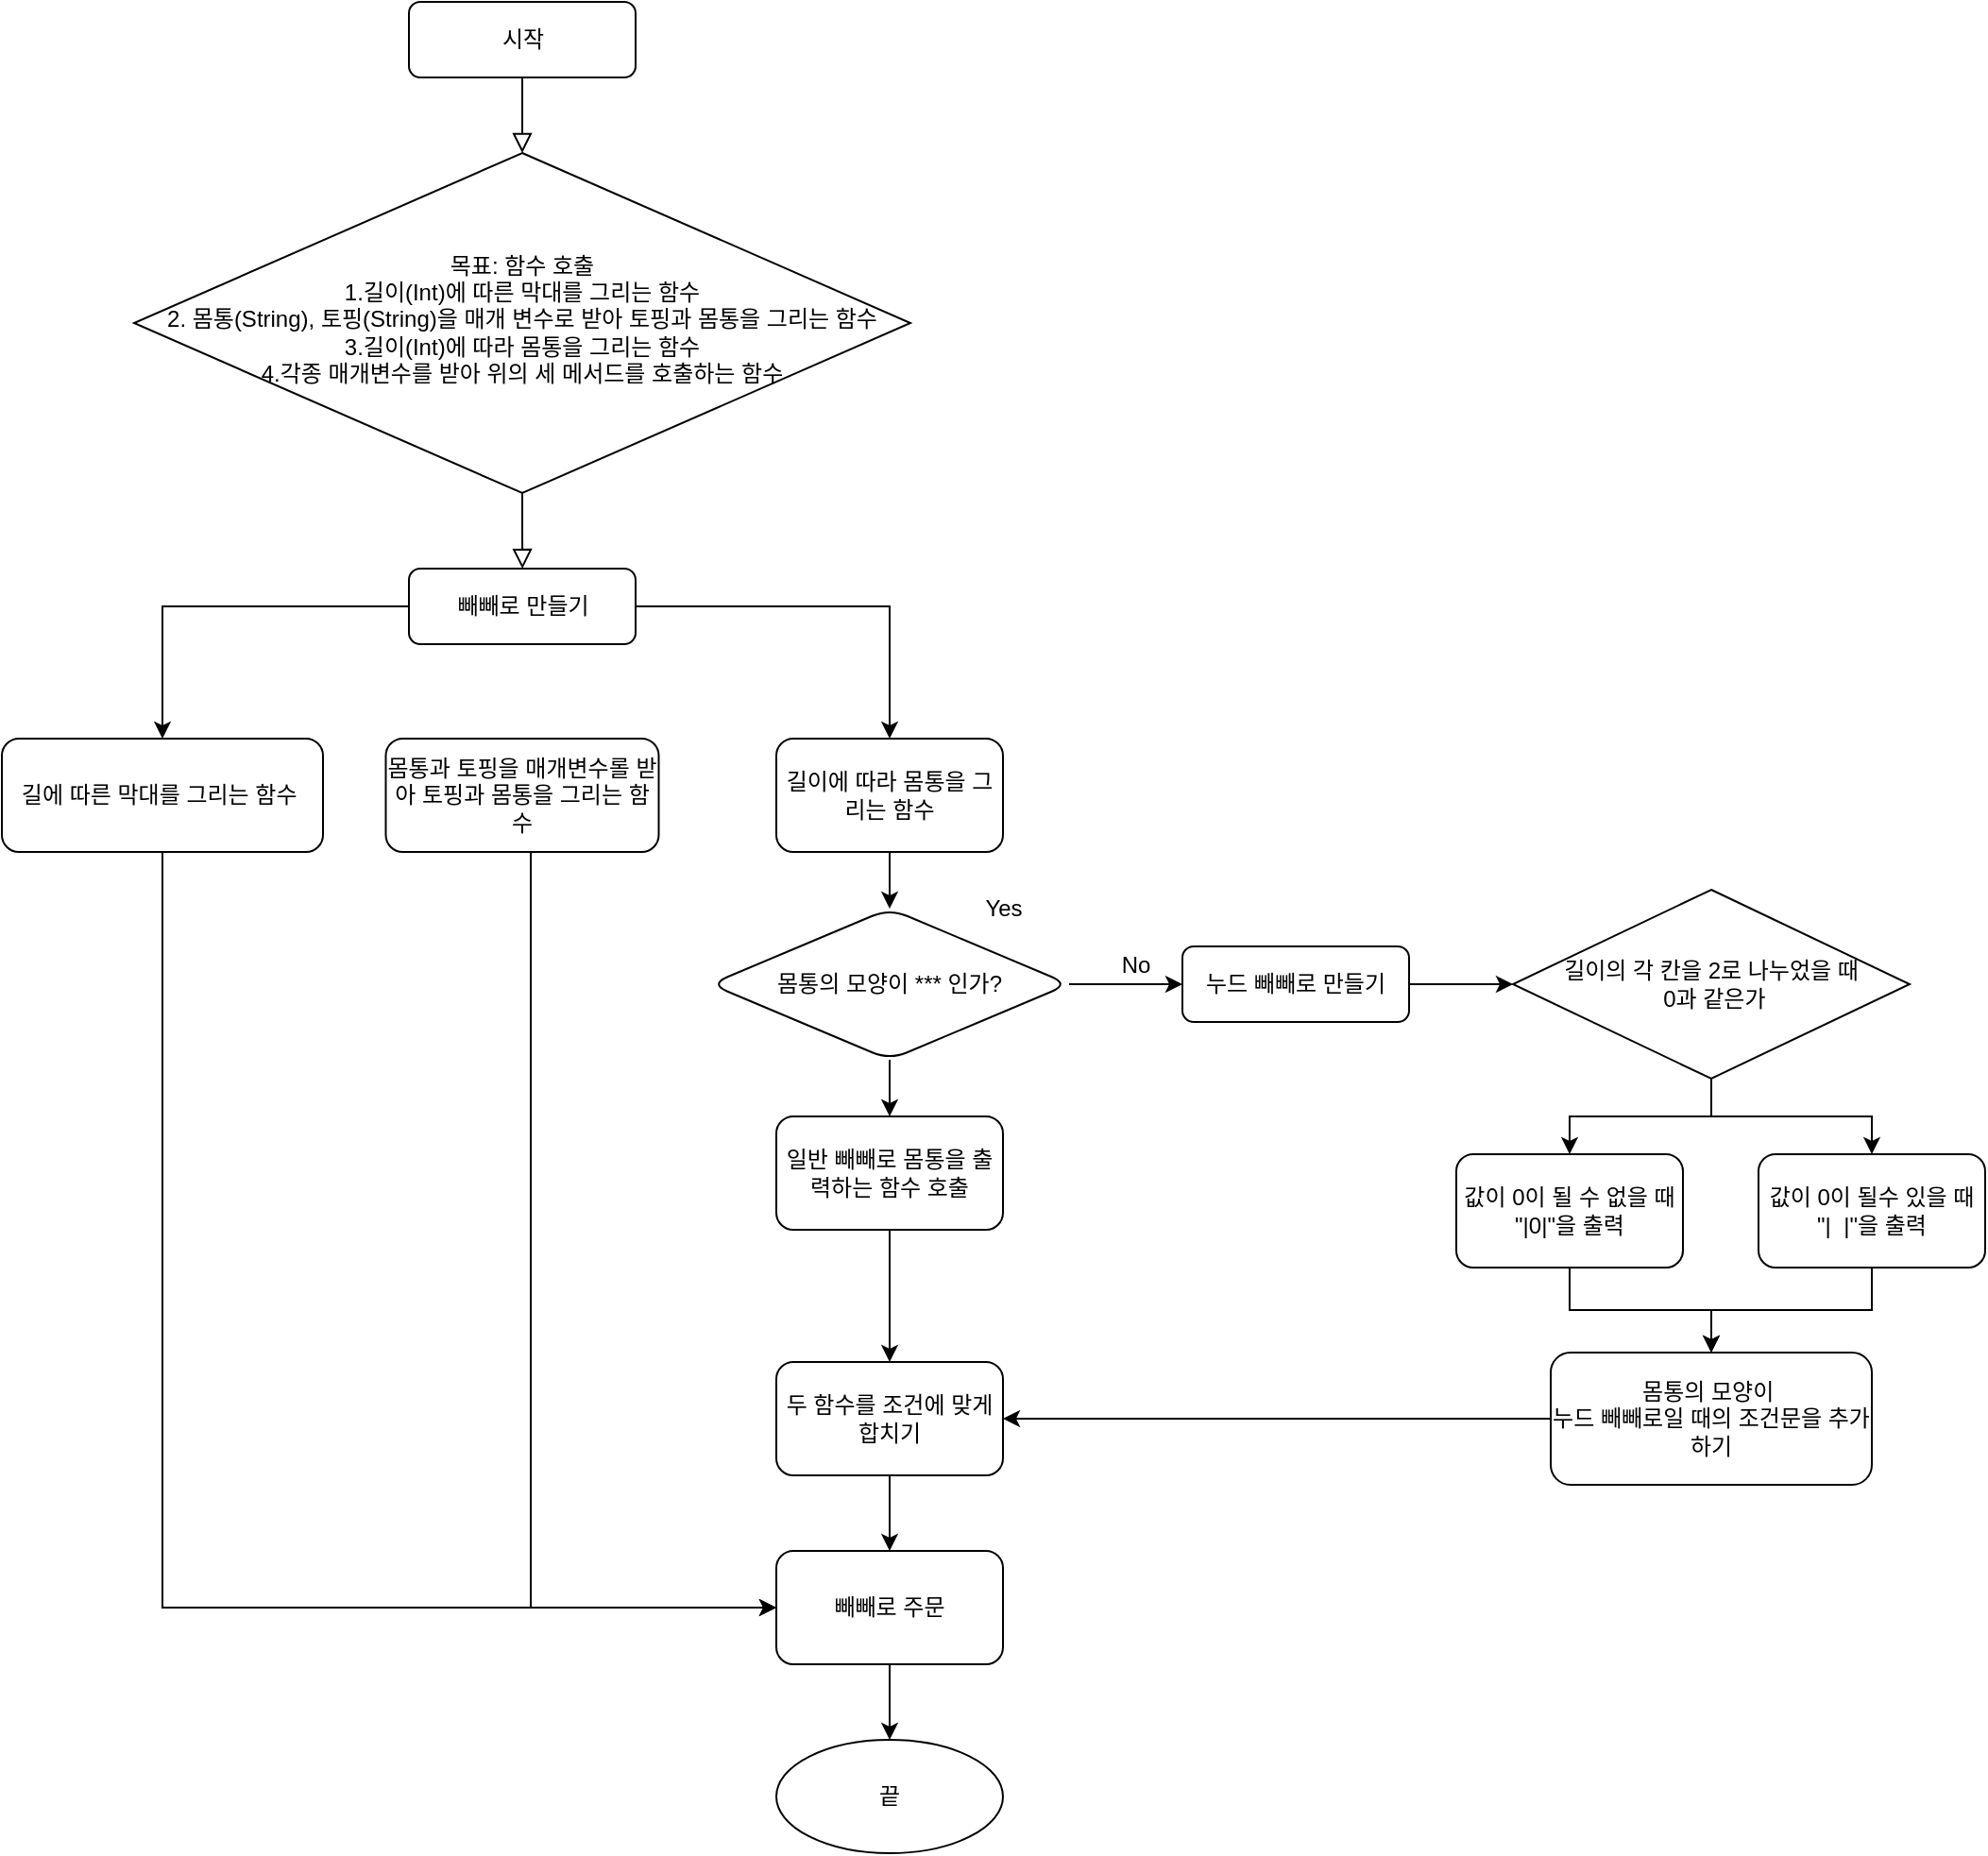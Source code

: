 <mxfile version="16.5.1" type="device"><diagram id="C5RBs43oDa-KdzZeNtuy" name="Page-1"><mxGraphModel dx="1139" dy="876" grid="1" gridSize="10" guides="1" tooltips="1" connect="1" arrows="1" fold="1" page="1" pageScale="1" pageWidth="827" pageHeight="1169" math="0" shadow="0"><root><mxCell id="WIyWlLk6GJQsqaUBKTNV-0"/><mxCell id="WIyWlLk6GJQsqaUBKTNV-1" parent="WIyWlLk6GJQsqaUBKTNV-0"/><mxCell id="WIyWlLk6GJQsqaUBKTNV-2" value="" style="rounded=0;html=1;jettySize=auto;orthogonalLoop=1;fontSize=11;endArrow=block;endFill=0;endSize=8;strokeWidth=1;shadow=0;labelBackgroundColor=none;edgeStyle=orthogonalEdgeStyle;" parent="WIyWlLk6GJQsqaUBKTNV-1" source="WIyWlLk6GJQsqaUBKTNV-3" target="WIyWlLk6GJQsqaUBKTNV-6" edge="1"><mxGeometry relative="1" as="geometry"/></mxCell><mxCell id="WIyWlLk6GJQsqaUBKTNV-3" value="시작" style="rounded=1;whiteSpace=wrap;html=1;fontSize=12;glass=0;strokeWidth=1;shadow=0;" parent="WIyWlLk6GJQsqaUBKTNV-1" vertex="1"><mxGeometry x="255.5" y="10" width="120" height="40" as="geometry"/></mxCell><mxCell id="WIyWlLk6GJQsqaUBKTNV-4" value="" style="rounded=0;html=1;jettySize=auto;orthogonalLoop=1;fontSize=11;endArrow=block;endFill=0;endSize=8;strokeWidth=1;shadow=0;labelBackgroundColor=none;edgeStyle=orthogonalEdgeStyle;" parent="WIyWlLk6GJQsqaUBKTNV-1" source="WIyWlLk6GJQsqaUBKTNV-6" edge="1"><mxGeometry y="20" relative="1" as="geometry"><mxPoint as="offset"/><mxPoint x="315.6" y="310.06" as="targetPoint"/></mxGeometry></mxCell><mxCell id="WIyWlLk6GJQsqaUBKTNV-6" value="목표: 함수 호출&lt;br&gt;1.길이(Int)에 따른 막대를 그리는 함수&lt;br&gt;2. 몸통(String), 토핑(String)을 매개 변수로 받아 토핑과 몸통을 그리는 함수&lt;br&gt;3.길이(Int)에 따라 몸통을 그리는 함수&lt;br&gt;4.각종 매개변수를 받아 위의 세 메서드를 호출하는 함수" style="rhombus;whiteSpace=wrap;html=1;shadow=0;fontFamily=Helvetica;fontSize=12;align=center;strokeWidth=1;spacing=6;spacingTop=-4;" parent="WIyWlLk6GJQsqaUBKTNV-1" vertex="1"><mxGeometry x="110" y="90" width="411" height="180" as="geometry"/></mxCell><mxCell id="UNLHnxVh6G59XDCNV8NI-6" value="" style="edgeStyle=orthogonalEdgeStyle;rounded=0;orthogonalLoop=1;jettySize=auto;html=1;" parent="WIyWlLk6GJQsqaUBKTNV-1" source="WIyWlLk6GJQsqaUBKTNV-11" target="UNLHnxVh6G59XDCNV8NI-5" edge="1"><mxGeometry relative="1" as="geometry"/></mxCell><mxCell id="UNLHnxVh6G59XDCNV8NI-8" value="" style="edgeStyle=orthogonalEdgeStyle;rounded=0;orthogonalLoop=1;jettySize=auto;html=1;" parent="WIyWlLk6GJQsqaUBKTNV-1" source="WIyWlLk6GJQsqaUBKTNV-11" target="UNLHnxVh6G59XDCNV8NI-7" edge="1"><mxGeometry relative="1" as="geometry"/></mxCell><mxCell id="WIyWlLk6GJQsqaUBKTNV-11" value="빼빼로 만들기" style="rounded=1;whiteSpace=wrap;html=1;fontSize=12;glass=0;strokeWidth=1;shadow=0;" parent="WIyWlLk6GJQsqaUBKTNV-1" vertex="1"><mxGeometry x="255.5" y="310" width="120" height="40" as="geometry"/></mxCell><mxCell id="UNLHnxVh6G59XDCNV8NI-13" value="" style="edgeStyle=orthogonalEdgeStyle;rounded=0;orthogonalLoop=1;jettySize=auto;html=1;" parent="WIyWlLk6GJQsqaUBKTNV-1" source="WIyWlLk6GJQsqaUBKTNV-12" target="UNLHnxVh6G59XDCNV8NI-12" edge="1"><mxGeometry relative="1" as="geometry"/></mxCell><mxCell id="WIyWlLk6GJQsqaUBKTNV-12" value="누드 빼빼로 만들기" style="rounded=1;whiteSpace=wrap;html=1;fontSize=12;glass=0;strokeWidth=1;shadow=0;" parent="WIyWlLk6GJQsqaUBKTNV-1" vertex="1"><mxGeometry x="665" y="510" width="120" height="40" as="geometry"/></mxCell><mxCell id="Kduwp4uJEanLaUsDh7Kv-0" style="edgeStyle=orthogonalEdgeStyle;rounded=0;orthogonalLoop=1;jettySize=auto;html=1;entryX=0;entryY=0.5;entryDx=0;entryDy=0;" edge="1" parent="WIyWlLk6GJQsqaUBKTNV-1" source="UNLHnxVh6G59XDCNV8NI-4" target="UNLHnxVh6G59XDCNV8NI-60"><mxGeometry relative="1" as="geometry"><Array as="points"><mxPoint x="320" y="860"/></Array></mxGeometry></mxCell><mxCell id="UNLHnxVh6G59XDCNV8NI-4" value="몸통과 토핑을 매개변수롤 받아 토핑과 몸통을 그리는 함수" style="rounded=1;whiteSpace=wrap;html=1;" parent="WIyWlLk6GJQsqaUBKTNV-1" vertex="1"><mxGeometry x="243.25" y="400" width="144.5" height="60" as="geometry"/></mxCell><mxCell id="UNLHnxVh6G59XDCNV8NI-69" style="edgeStyle=orthogonalEdgeStyle;rounded=0;orthogonalLoop=1;jettySize=auto;html=1;entryX=0;entryY=0.5;entryDx=0;entryDy=0;" parent="WIyWlLk6GJQsqaUBKTNV-1" source="UNLHnxVh6G59XDCNV8NI-5" target="UNLHnxVh6G59XDCNV8NI-60" edge="1"><mxGeometry relative="1" as="geometry"><Array as="points"><mxPoint x="125" y="860"/></Array></mxGeometry></mxCell><mxCell id="UNLHnxVh6G59XDCNV8NI-5" value="길에 따른 막대를 그리는 함수&amp;nbsp;" style="whiteSpace=wrap;html=1;rounded=1;glass=0;strokeWidth=1;shadow=0;" parent="WIyWlLk6GJQsqaUBKTNV-1" vertex="1"><mxGeometry x="40" y="400" width="170" height="60" as="geometry"/></mxCell><mxCell id="UNLHnxVh6G59XDCNV8NI-35" value="" style="edgeStyle=orthogonalEdgeStyle;rounded=0;orthogonalLoop=1;jettySize=auto;html=1;" parent="WIyWlLk6GJQsqaUBKTNV-1" source="UNLHnxVh6G59XDCNV8NI-7" target="UNLHnxVh6G59XDCNV8NI-34" edge="1"><mxGeometry relative="1" as="geometry"/></mxCell><mxCell id="UNLHnxVh6G59XDCNV8NI-7" value="길이에 따라 몸통을 그리는 함수" style="whiteSpace=wrap;html=1;rounded=1;glass=0;strokeWidth=1;shadow=0;" parent="WIyWlLk6GJQsqaUBKTNV-1" vertex="1"><mxGeometry x="450" y="400" width="120" height="60" as="geometry"/></mxCell><mxCell id="Kduwp4uJEanLaUsDh7Kv-4" value="" style="edgeStyle=orthogonalEdgeStyle;rounded=0;orthogonalLoop=1;jettySize=auto;html=1;" edge="1" parent="WIyWlLk6GJQsqaUBKTNV-1" source="UNLHnxVh6G59XDCNV8NI-12" target="UNLHnxVh6G59XDCNV8NI-14"><mxGeometry relative="1" as="geometry"/></mxCell><mxCell id="Kduwp4uJEanLaUsDh7Kv-5" style="edgeStyle=orthogonalEdgeStyle;rounded=0;orthogonalLoop=1;jettySize=auto;html=1;entryX=0.5;entryY=0;entryDx=0;entryDy=0;" edge="1" parent="WIyWlLk6GJQsqaUBKTNV-1" source="UNLHnxVh6G59XDCNV8NI-12" target="UNLHnxVh6G59XDCNV8NI-20"><mxGeometry relative="1" as="geometry"/></mxCell><mxCell id="UNLHnxVh6G59XDCNV8NI-12" value="길이의 각 칸을 2로 나누었을 때&lt;br&gt;&amp;nbsp;0과 같은가" style="rhombus;whiteSpace=wrap;html=1;" parent="WIyWlLk6GJQsqaUBKTNV-1" vertex="1"><mxGeometry x="840" y="480" width="210" height="100" as="geometry"/></mxCell><mxCell id="Kduwp4uJEanLaUsDh7Kv-7" value="" style="edgeStyle=orthogonalEdgeStyle;rounded=0;orthogonalLoop=1;jettySize=auto;html=1;" edge="1" parent="WIyWlLk6GJQsqaUBKTNV-1" source="UNLHnxVh6G59XDCNV8NI-20" target="UNLHnxVh6G59XDCNV8NI-39"><mxGeometry relative="1" as="geometry"/></mxCell><mxCell id="UNLHnxVh6G59XDCNV8NI-20" value="값이 0이 될수 있을 때&lt;br&gt;&quot;|&amp;nbsp; |&quot;을 출력" style="rounded=1;whiteSpace=wrap;html=1;" parent="WIyWlLk6GJQsqaUBKTNV-1" vertex="1"><mxGeometry x="970" y="620" width="120" height="60" as="geometry"/></mxCell><mxCell id="UNLHnxVh6G59XDCNV8NI-49" value="" style="edgeStyle=orthogonalEdgeStyle;rounded=0;orthogonalLoop=1;jettySize=auto;html=1;" parent="WIyWlLk6GJQsqaUBKTNV-1" source="UNLHnxVh6G59XDCNV8NI-34" target="UNLHnxVh6G59XDCNV8NI-48" edge="1"><mxGeometry relative="1" as="geometry"/></mxCell><mxCell id="Kduwp4uJEanLaUsDh7Kv-2" value="" style="edgeStyle=orthogonalEdgeStyle;rounded=0;orthogonalLoop=1;jettySize=auto;html=1;" edge="1" parent="WIyWlLk6GJQsqaUBKTNV-1" source="UNLHnxVh6G59XDCNV8NI-34" target="WIyWlLk6GJQsqaUBKTNV-12"><mxGeometry relative="1" as="geometry"/></mxCell><mxCell id="UNLHnxVh6G59XDCNV8NI-34" value="몸통의 모양이 *** 인가?" style="rhombus;whiteSpace=wrap;html=1;rounded=1;glass=0;strokeWidth=1;shadow=0;" parent="WIyWlLk6GJQsqaUBKTNV-1" vertex="1"><mxGeometry x="415" y="490" width="190" height="80" as="geometry"/></mxCell><mxCell id="UNLHnxVh6G59XDCNV8NI-59" value="" style="edgeStyle=orthogonalEdgeStyle;rounded=0;orthogonalLoop=1;jettySize=auto;html=1;entryX=1;entryY=0.5;entryDx=0;entryDy=0;" parent="WIyWlLk6GJQsqaUBKTNV-1" source="UNLHnxVh6G59XDCNV8NI-39" target="UNLHnxVh6G59XDCNV8NI-53" edge="1"><mxGeometry relative="1" as="geometry"/></mxCell><mxCell id="UNLHnxVh6G59XDCNV8NI-39" value="몸통의 모양이&amp;nbsp;&lt;br&gt;누드 빼빼로일 때의 조건문을 추가하기" style="whiteSpace=wrap;html=1;rounded=1;glass=0;strokeWidth=1;shadow=0;" parent="WIyWlLk6GJQsqaUBKTNV-1" vertex="1"><mxGeometry x="860" y="725" width="170" height="70" as="geometry"/></mxCell><mxCell id="Kduwp4uJEanLaUsDh7Kv-6" value="" style="edgeStyle=orthogonalEdgeStyle;rounded=0;orthogonalLoop=1;jettySize=auto;html=1;" edge="1" parent="WIyWlLk6GJQsqaUBKTNV-1" source="UNLHnxVh6G59XDCNV8NI-14" target="UNLHnxVh6G59XDCNV8NI-39"><mxGeometry relative="1" as="geometry"/></mxCell><mxCell id="UNLHnxVh6G59XDCNV8NI-14" value="값이 0이 될 수 없을 때&lt;br&gt;&quot;|0|&quot;을 출력" style="rounded=1;whiteSpace=wrap;html=1;" parent="WIyWlLk6GJQsqaUBKTNV-1" vertex="1"><mxGeometry x="810" y="620" width="120" height="60" as="geometry"/></mxCell><mxCell id="UNLHnxVh6G59XDCNV8NI-54" value="" style="edgeStyle=orthogonalEdgeStyle;rounded=0;orthogonalLoop=1;jettySize=auto;html=1;" parent="WIyWlLk6GJQsqaUBKTNV-1" source="UNLHnxVh6G59XDCNV8NI-48" target="UNLHnxVh6G59XDCNV8NI-53" edge="1"><mxGeometry relative="1" as="geometry"/></mxCell><mxCell id="UNLHnxVh6G59XDCNV8NI-48" value="일반 빼빼로 몸통을 출력하는 함수 호출" style="whiteSpace=wrap;html=1;rounded=1;glass=0;strokeWidth=1;shadow=0;" parent="WIyWlLk6GJQsqaUBKTNV-1" vertex="1"><mxGeometry x="450" y="600" width="120" height="60" as="geometry"/></mxCell><mxCell id="UNLHnxVh6G59XDCNV8NI-50" value="Yes" style="text;html=1;align=center;verticalAlign=middle;resizable=0;points=[];autosize=1;strokeColor=none;fillColor=none;" parent="WIyWlLk6GJQsqaUBKTNV-1" vertex="1"><mxGeometry x="550" y="480" width="40" height="20" as="geometry"/></mxCell><mxCell id="UNLHnxVh6G59XDCNV8NI-68" value="" style="edgeStyle=orthogonalEdgeStyle;rounded=0;orthogonalLoop=1;jettySize=auto;html=1;" parent="WIyWlLk6GJQsqaUBKTNV-1" source="UNLHnxVh6G59XDCNV8NI-53" target="UNLHnxVh6G59XDCNV8NI-60" edge="1"><mxGeometry relative="1" as="geometry"/></mxCell><mxCell id="UNLHnxVh6G59XDCNV8NI-53" value="두 함수를 조건에 맞게 합치기" style="whiteSpace=wrap;html=1;rounded=1;glass=0;strokeWidth=1;shadow=0;" parent="WIyWlLk6GJQsqaUBKTNV-1" vertex="1"><mxGeometry x="450" y="730" width="120" height="60" as="geometry"/></mxCell><mxCell id="UNLHnxVh6G59XDCNV8NI-67" value="" style="edgeStyle=orthogonalEdgeStyle;rounded=0;orthogonalLoop=1;jettySize=auto;html=1;" parent="WIyWlLk6GJQsqaUBKTNV-1" source="UNLHnxVh6G59XDCNV8NI-60" target="UNLHnxVh6G59XDCNV8NI-66" edge="1"><mxGeometry relative="1" as="geometry"/></mxCell><mxCell id="UNLHnxVh6G59XDCNV8NI-60" value="빼빼로 주문" style="whiteSpace=wrap;html=1;rounded=1;glass=0;strokeWidth=1;shadow=0;" parent="WIyWlLk6GJQsqaUBKTNV-1" vertex="1"><mxGeometry x="450" y="830" width="120" height="60" as="geometry"/></mxCell><mxCell id="UNLHnxVh6G59XDCNV8NI-66" value="끝" style="ellipse;whiteSpace=wrap;html=1;rounded=1;glass=0;strokeWidth=1;shadow=0;" parent="WIyWlLk6GJQsqaUBKTNV-1" vertex="1"><mxGeometry x="450" y="930" width="120" height="60" as="geometry"/></mxCell><mxCell id="Kduwp4uJEanLaUsDh7Kv-3" value="No" style="text;html=1;align=center;verticalAlign=middle;resizable=0;points=[];autosize=1;strokeColor=none;fillColor=none;" vertex="1" parent="WIyWlLk6GJQsqaUBKTNV-1"><mxGeometry x="625" y="510" width="30" height="20" as="geometry"/></mxCell></root></mxGraphModel></diagram></mxfile>